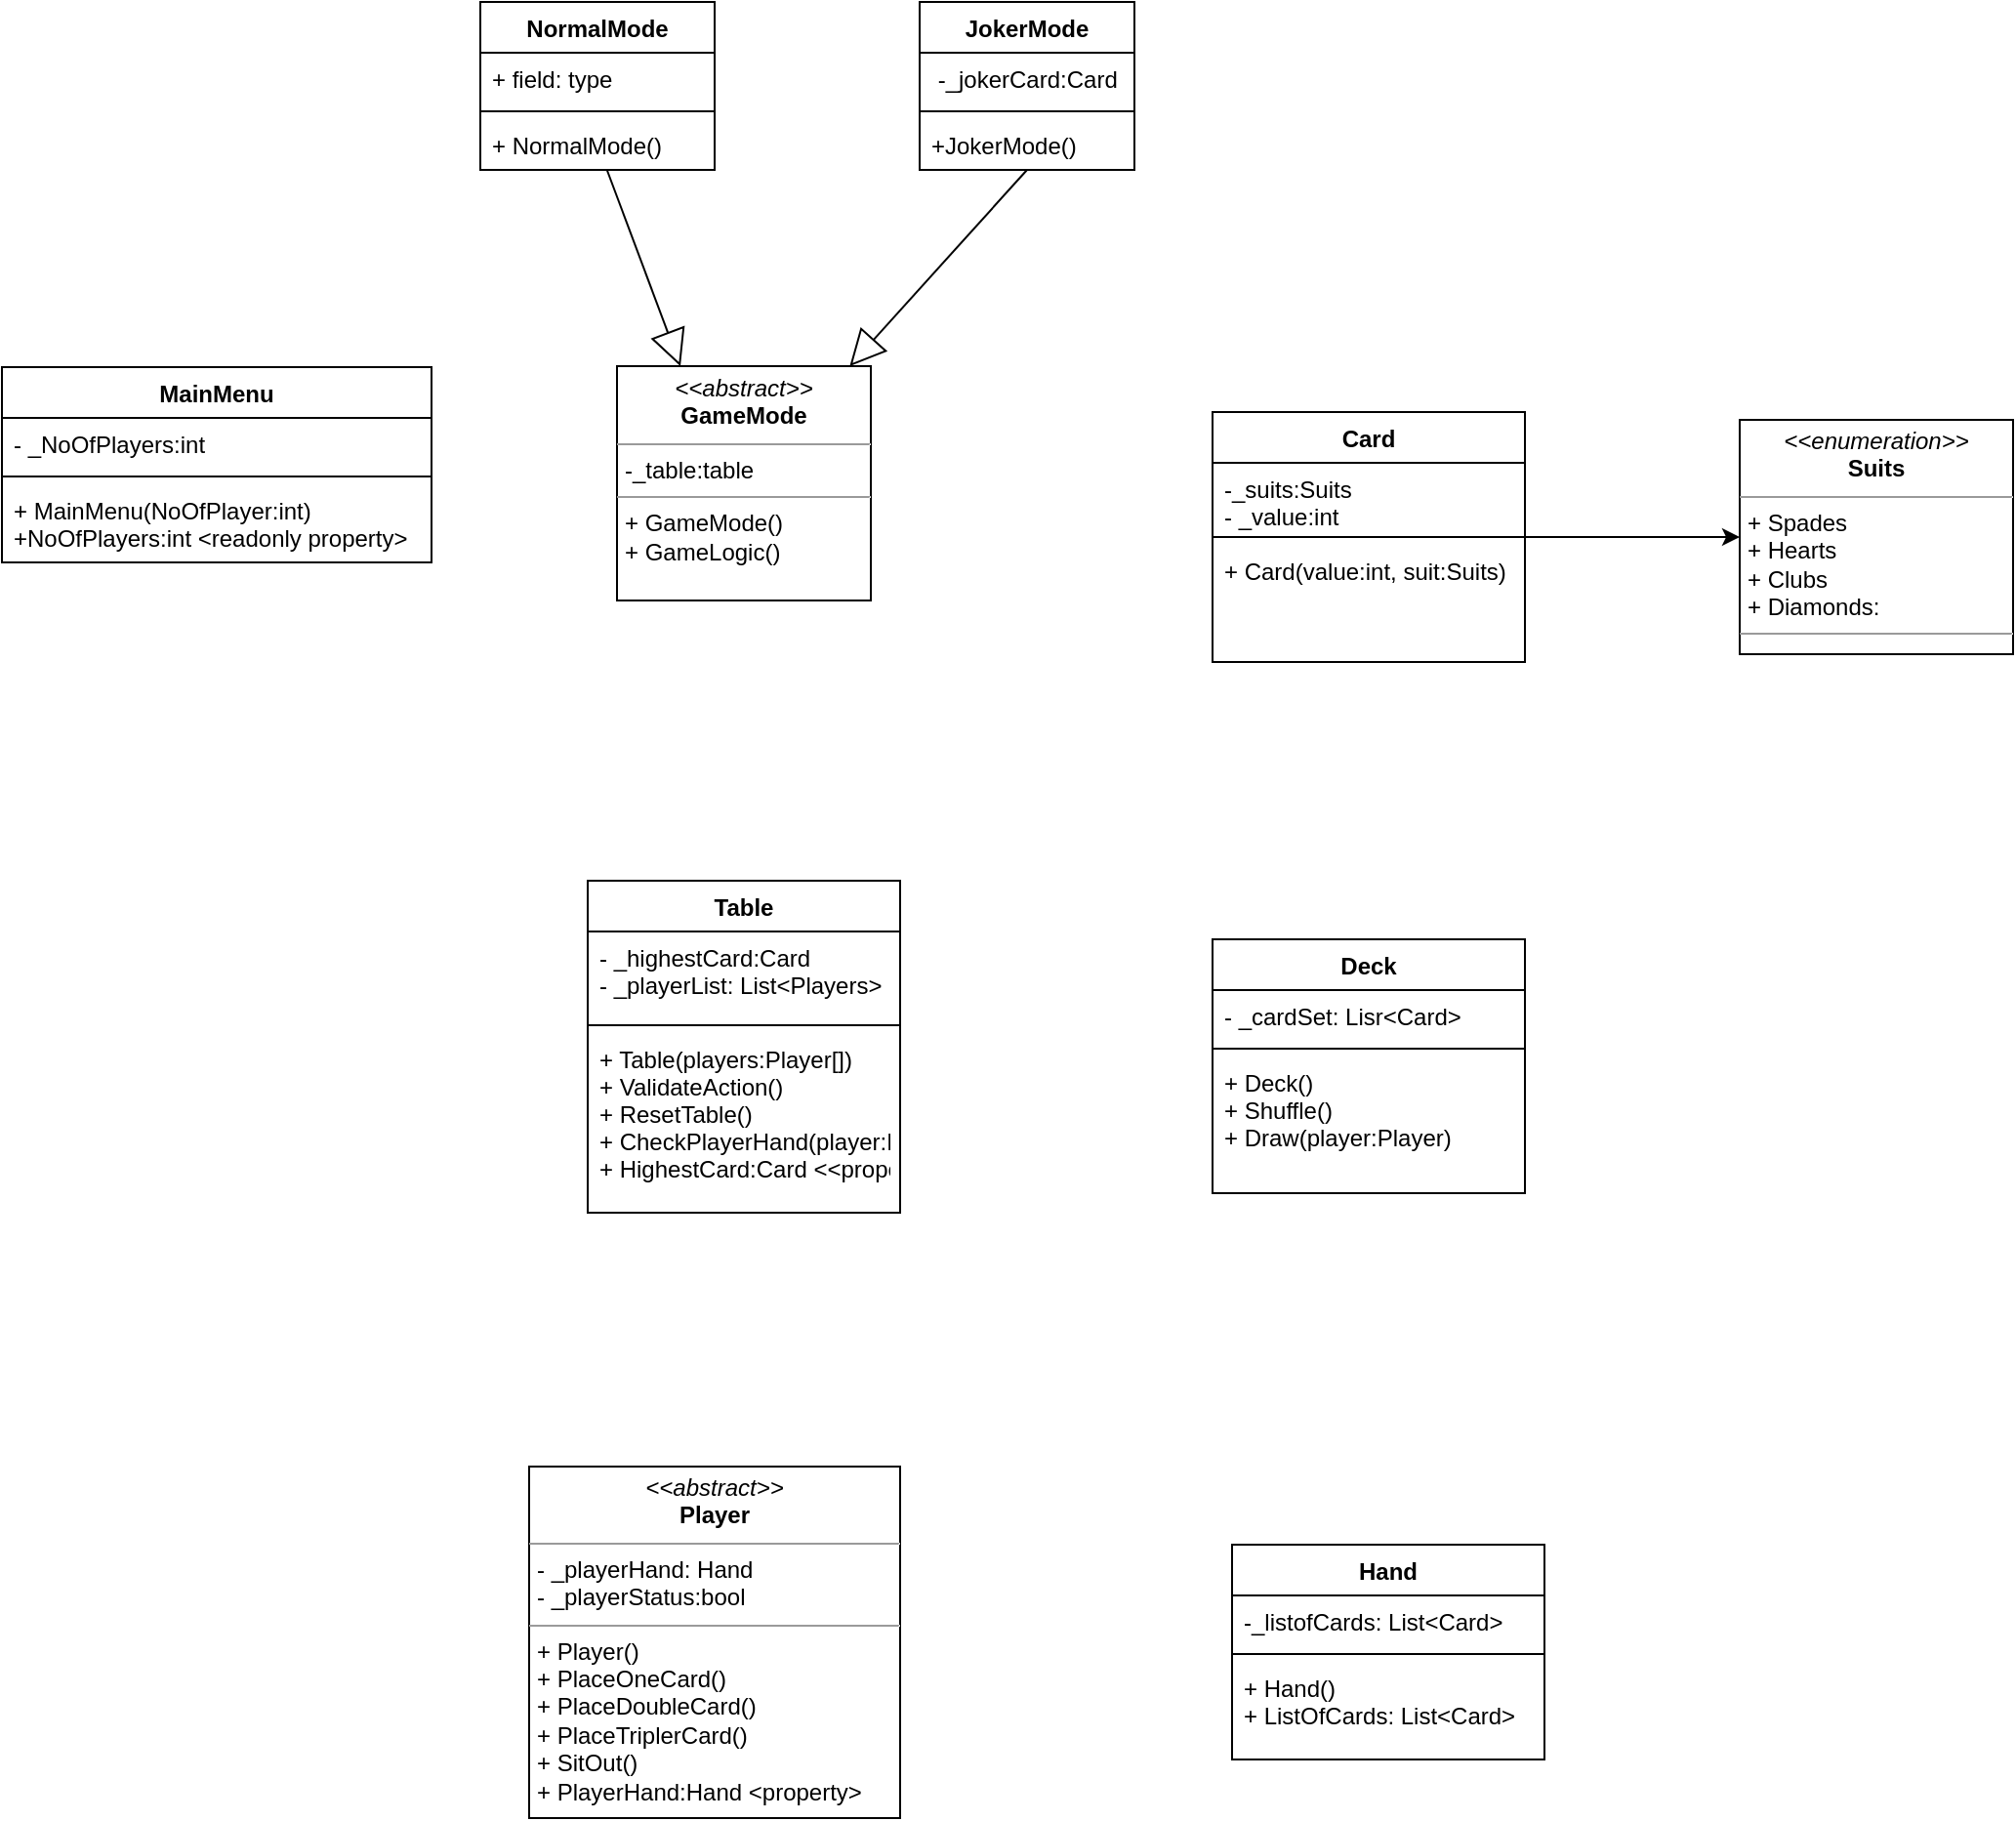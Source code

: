 <mxfile version="12.1.3" type="github" pages="1">
  <diagram id="AUOvVh1_00nn_1LIGHaV" name="Page-1">
    <mxGraphModel dx="1280" dy="660" grid="1" gridSize="10" guides="1" tooltips="1" connect="1" arrows="1" fold="1" page="1" pageScale="1" pageWidth="1100" pageHeight="850" math="0" shadow="0">
      <root>
        <mxCell id="0"/>
        <mxCell id="1" parent="0"/>
        <mxCell id="rCFci73cA3xN7o4rIOeo-2" value="MainMenu" style="swimlane;fontStyle=1;align=center;verticalAlign=top;childLayout=stackLayout;horizontal=1;startSize=26;horizontalStack=0;resizeParent=1;resizeParentMax=0;resizeLast=0;collapsible=1;marginBottom=0;" vertex="1" parent="1">
          <mxGeometry x="30" y="277" width="220" height="100" as="geometry"/>
        </mxCell>
        <mxCell id="rCFci73cA3xN7o4rIOeo-3" value="- _NoOfPlayers:int" style="text;strokeColor=none;fillColor=none;align=left;verticalAlign=top;spacingLeft=4;spacingRight=4;overflow=hidden;rotatable=0;points=[[0,0.5],[1,0.5]];portConstraint=eastwest;" vertex="1" parent="rCFci73cA3xN7o4rIOeo-2">
          <mxGeometry y="26" width="220" height="26" as="geometry"/>
        </mxCell>
        <mxCell id="rCFci73cA3xN7o4rIOeo-4" value="" style="line;strokeWidth=1;fillColor=none;align=left;verticalAlign=middle;spacingTop=-1;spacingLeft=3;spacingRight=3;rotatable=0;labelPosition=right;points=[];portConstraint=eastwest;" vertex="1" parent="rCFci73cA3xN7o4rIOeo-2">
          <mxGeometry y="52" width="220" height="8" as="geometry"/>
        </mxCell>
        <mxCell id="rCFci73cA3xN7o4rIOeo-5" value="+ MainMenu(NoOfPlayer:int)&#xa;+NoOfPlayers:int &lt;readonly property&gt;&#xa;" style="text;strokeColor=none;fillColor=none;align=left;verticalAlign=top;spacingLeft=4;spacingRight=4;overflow=hidden;rotatable=0;points=[[0,0.5],[1,0.5]];portConstraint=eastwest;" vertex="1" parent="rCFci73cA3xN7o4rIOeo-2">
          <mxGeometry y="60" width="220" height="40" as="geometry"/>
        </mxCell>
        <mxCell id="rCFci73cA3xN7o4rIOeo-6" value="NormalMode" style="swimlane;fontStyle=1;align=center;verticalAlign=top;childLayout=stackLayout;horizontal=1;startSize=26;horizontalStack=0;resizeParent=1;resizeParentMax=0;resizeLast=0;collapsible=1;marginBottom=0;" vertex="1" parent="1">
          <mxGeometry x="275" y="90" width="120" height="86" as="geometry"/>
        </mxCell>
        <mxCell id="rCFci73cA3xN7o4rIOeo-7" value="+ field: type" style="text;strokeColor=none;fillColor=none;align=left;verticalAlign=top;spacingLeft=4;spacingRight=4;overflow=hidden;rotatable=0;points=[[0,0.5],[1,0.5]];portConstraint=eastwest;" vertex="1" parent="rCFci73cA3xN7o4rIOeo-6">
          <mxGeometry y="26" width="120" height="26" as="geometry"/>
        </mxCell>
        <mxCell id="rCFci73cA3xN7o4rIOeo-8" value="" style="line;strokeWidth=1;fillColor=none;align=left;verticalAlign=middle;spacingTop=-1;spacingLeft=3;spacingRight=3;rotatable=0;labelPosition=right;points=[];portConstraint=eastwest;" vertex="1" parent="rCFci73cA3xN7o4rIOeo-6">
          <mxGeometry y="52" width="120" height="8" as="geometry"/>
        </mxCell>
        <mxCell id="rCFci73cA3xN7o4rIOeo-9" value="+ NormalMode()" style="text;strokeColor=none;fillColor=none;align=left;verticalAlign=top;spacingLeft=4;spacingRight=4;overflow=hidden;rotatable=0;points=[[0,0.5],[1,0.5]];portConstraint=eastwest;" vertex="1" parent="rCFci73cA3xN7o4rIOeo-6">
          <mxGeometry y="60" width="120" height="26" as="geometry"/>
        </mxCell>
        <mxCell id="rCFci73cA3xN7o4rIOeo-10" value="JokerMode" style="swimlane;fontStyle=1;align=center;verticalAlign=top;childLayout=stackLayout;horizontal=1;startSize=26;horizontalStack=0;resizeParent=1;resizeParentMax=0;resizeLast=0;collapsible=1;marginBottom=0;" vertex="1" parent="1">
          <mxGeometry x="500" y="90" width="110" height="86" as="geometry"/>
        </mxCell>
        <mxCell id="rCFci73cA3xN7o4rIOeo-11" value=" -_jokerCard:Card" style="text;strokeColor=none;fillColor=none;align=left;verticalAlign=top;spacingLeft=4;spacingRight=4;overflow=hidden;rotatable=0;points=[[0,0.5],[1,0.5]];portConstraint=eastwest;" vertex="1" parent="rCFci73cA3xN7o4rIOeo-10">
          <mxGeometry y="26" width="110" height="26" as="geometry"/>
        </mxCell>
        <mxCell id="rCFci73cA3xN7o4rIOeo-12" value="" style="line;strokeWidth=1;fillColor=none;align=left;verticalAlign=middle;spacingTop=-1;spacingLeft=3;spacingRight=3;rotatable=0;labelPosition=right;points=[];portConstraint=eastwest;" vertex="1" parent="rCFci73cA3xN7o4rIOeo-10">
          <mxGeometry y="52" width="110" height="8" as="geometry"/>
        </mxCell>
        <mxCell id="rCFci73cA3xN7o4rIOeo-13" value="+JokerMode()" style="text;strokeColor=none;fillColor=none;align=left;verticalAlign=top;spacingLeft=4;spacingRight=4;overflow=hidden;rotatable=0;points=[[0,0.5],[1,0.5]];portConstraint=eastwest;" vertex="1" parent="rCFci73cA3xN7o4rIOeo-10">
          <mxGeometry y="60" width="110" height="26" as="geometry"/>
        </mxCell>
        <mxCell id="rCFci73cA3xN7o4rIOeo-18" value="Table" style="swimlane;fontStyle=1;align=center;verticalAlign=top;childLayout=stackLayout;horizontal=1;startSize=26;horizontalStack=0;resizeParent=1;resizeParentMax=0;resizeLast=0;collapsible=1;marginBottom=0;" vertex="1" parent="1">
          <mxGeometry x="330" y="540" width="160" height="170" as="geometry"/>
        </mxCell>
        <mxCell id="rCFci73cA3xN7o4rIOeo-19" value="- _highestCard:Card&#xa;- _playerList: List&lt;Players&gt;&#xa;" style="text;strokeColor=none;fillColor=none;align=left;verticalAlign=top;spacingLeft=4;spacingRight=4;overflow=hidden;rotatable=0;points=[[0,0.5],[1,0.5]];portConstraint=eastwest;" vertex="1" parent="rCFci73cA3xN7o4rIOeo-18">
          <mxGeometry y="26" width="160" height="44" as="geometry"/>
        </mxCell>
        <mxCell id="rCFci73cA3xN7o4rIOeo-20" value="" style="line;strokeWidth=1;fillColor=none;align=left;verticalAlign=middle;spacingTop=-1;spacingLeft=3;spacingRight=3;rotatable=0;labelPosition=right;points=[];portConstraint=eastwest;" vertex="1" parent="rCFci73cA3xN7o4rIOeo-18">
          <mxGeometry y="70" width="160" height="8" as="geometry"/>
        </mxCell>
        <mxCell id="rCFci73cA3xN7o4rIOeo-21" value="+ Table(players:Player[])&#xa;+ ValidateAction()&#xa;+ ResetTable()&#xa;+ CheckPlayerHand(player:Player)&#xa;+ HighestCard:Card &lt;&lt;property&gt;&gt;" style="text;strokeColor=none;fillColor=none;align=left;verticalAlign=top;spacingLeft=4;spacingRight=4;overflow=hidden;rotatable=0;points=[[0,0.5],[1,0.5]];portConstraint=eastwest;" vertex="1" parent="rCFci73cA3xN7o4rIOeo-18">
          <mxGeometry y="78" width="160" height="92" as="geometry"/>
        </mxCell>
        <mxCell id="rCFci73cA3xN7o4rIOeo-51" value="&lt;p style=&quot;margin: 0px ; margin-top: 4px ; text-align: center&quot;&gt;&lt;i&gt;&amp;lt;&amp;lt;abstract&amp;gt;&amp;gt;&lt;/i&gt;&lt;br&gt;&lt;b&gt;Player&lt;/b&gt;&lt;/p&gt;&lt;hr size=&quot;1&quot;&gt;&lt;p style=&quot;margin: 0px ; margin-left: 4px&quot;&gt;- _playerHand: Hand&lt;/p&gt;&lt;p style=&quot;margin: 0px ; margin-left: 4px&quot;&gt;- _playerStatus:bool&lt;br&gt;&lt;/p&gt;&lt;hr size=&quot;1&quot;&gt;&lt;p style=&quot;margin: 0px ; margin-left: 4px&quot;&gt;+ Player()&lt;br&gt;+ PlaceOneCard()&lt;/p&gt;&lt;p style=&quot;margin: 0px ; margin-left: 4px&quot;&gt;+ PlaceDoubleCard()&lt;/p&gt;&lt;p style=&quot;margin: 0px ; margin-left: 4px&quot;&gt;+ PlaceTriplerCard()&lt;/p&gt;&lt;p style=&quot;margin: 0px ; margin-left: 4px&quot;&gt;+ SitOut()&lt;/p&gt;&lt;p style=&quot;margin: 0px ; margin-left: 4px&quot;&gt;+ PlayerHand:Hand &amp;lt;property&amp;gt;&lt;br&gt;&lt;/p&gt;" style="verticalAlign=top;align=left;overflow=fill;fontSize=12;fontFamily=Helvetica;html=1;glass=0;" vertex="1" parent="1">
          <mxGeometry x="300" y="840" width="190" height="180" as="geometry"/>
        </mxCell>
        <mxCell id="rCFci73cA3xN7o4rIOeo-52" value="&lt;p style=&quot;margin: 0px ; margin-top: 4px ; text-align: center&quot;&gt;&lt;i&gt;&amp;lt;&amp;lt;abstract&amp;gt;&amp;gt;&lt;/i&gt;&lt;br&gt;&lt;b&gt;GameMode&lt;/b&gt;&lt;/p&gt;&lt;hr size=&quot;1&quot;&gt;&lt;p style=&quot;margin: 0px ; margin-left: 4px&quot;&gt;-_table:table&lt;br&gt;&lt;/p&gt;&lt;hr size=&quot;1&quot;&gt;&lt;p style=&quot;margin: 0px ; margin-left: 4px&quot;&gt;+ GameMode()&lt;/p&gt;&lt;p style=&quot;margin: 0px ; margin-left: 4px&quot;&gt;+ GameLogic()&lt;br&gt;&lt;/p&gt;" style="verticalAlign=top;align=left;overflow=fill;fontSize=12;fontFamily=Helvetica;html=1;glass=0;" vertex="1" parent="1">
          <mxGeometry x="345" y="276.5" width="130" height="120" as="geometry"/>
        </mxCell>
        <mxCell id="rCFci73cA3xN7o4rIOeo-53" value="Deck" style="swimlane;fontStyle=1;align=center;verticalAlign=top;childLayout=stackLayout;horizontal=1;startSize=26;horizontalStack=0;resizeParent=1;resizeParentMax=0;resizeLast=0;collapsible=1;marginBottom=0;glass=0;fontSize=12;" vertex="1" parent="1">
          <mxGeometry x="650" y="570" width="160" height="130" as="geometry"/>
        </mxCell>
        <mxCell id="rCFci73cA3xN7o4rIOeo-54" value="- _cardSet: Lisr&lt;Card&gt;" style="text;strokeColor=none;fillColor=none;align=left;verticalAlign=top;spacingLeft=4;spacingRight=4;overflow=hidden;rotatable=0;points=[[0,0.5],[1,0.5]];portConstraint=eastwest;" vertex="1" parent="rCFci73cA3xN7o4rIOeo-53">
          <mxGeometry y="26" width="160" height="26" as="geometry"/>
        </mxCell>
        <mxCell id="rCFci73cA3xN7o4rIOeo-55" value="" style="line;strokeWidth=1;fillColor=none;align=left;verticalAlign=middle;spacingTop=-1;spacingLeft=3;spacingRight=3;rotatable=0;labelPosition=right;points=[];portConstraint=eastwest;" vertex="1" parent="rCFci73cA3xN7o4rIOeo-53">
          <mxGeometry y="52" width="160" height="8" as="geometry"/>
        </mxCell>
        <mxCell id="rCFci73cA3xN7o4rIOeo-56" value="+ Deck()&#xa;+ Shuffle()&#xa;+ Draw(player:Player)&#xa;" style="text;strokeColor=none;fillColor=none;align=left;verticalAlign=top;spacingLeft=4;spacingRight=4;overflow=hidden;rotatable=0;points=[[0,0.5],[1,0.5]];portConstraint=eastwest;" vertex="1" parent="rCFci73cA3xN7o4rIOeo-53">
          <mxGeometry y="60" width="160" height="70" as="geometry"/>
        </mxCell>
        <mxCell id="rCFci73cA3xN7o4rIOeo-82" value="" style="edgeStyle=orthogonalEdgeStyle;rounded=0;orthogonalLoop=1;jettySize=auto;html=1;fontSize=12;entryX=0;entryY=0.5;entryDx=0;entryDy=0;" edge="1" parent="1" source="rCFci73cA3xN7o4rIOeo-57" target="rCFci73cA3xN7o4rIOeo-65">
          <mxGeometry relative="1" as="geometry">
            <mxPoint x="920" y="494" as="targetPoint"/>
          </mxGeometry>
        </mxCell>
        <mxCell id="rCFci73cA3xN7o4rIOeo-57" value="Card" style="swimlane;fontStyle=1;align=center;verticalAlign=top;childLayout=stackLayout;horizontal=1;startSize=26;horizontalStack=0;resizeParent=1;resizeParentMax=0;resizeLast=0;collapsible=1;marginBottom=0;glass=0;fontSize=12;" vertex="1" parent="1">
          <mxGeometry x="650" y="300" width="160" height="128" as="geometry"/>
        </mxCell>
        <mxCell id="rCFci73cA3xN7o4rIOeo-58" value="-_suits:Suits&#xa;- _value:int&#xa;" style="text;strokeColor=none;fillColor=none;align=left;verticalAlign=top;spacingLeft=4;spacingRight=4;overflow=hidden;rotatable=0;points=[[0,0.5],[1,0.5]];portConstraint=eastwest;" vertex="1" parent="rCFci73cA3xN7o4rIOeo-57">
          <mxGeometry y="26" width="160" height="34" as="geometry"/>
        </mxCell>
        <mxCell id="rCFci73cA3xN7o4rIOeo-59" value="" style="line;strokeWidth=1;fillColor=none;align=left;verticalAlign=middle;spacingTop=-1;spacingLeft=3;spacingRight=3;rotatable=0;labelPosition=right;points=[];portConstraint=eastwest;" vertex="1" parent="rCFci73cA3xN7o4rIOeo-57">
          <mxGeometry y="60" width="160" height="8" as="geometry"/>
        </mxCell>
        <mxCell id="rCFci73cA3xN7o4rIOeo-60" value="+ Card(value:int, suit:Suits)" style="text;strokeColor=none;fillColor=none;align=left;verticalAlign=top;spacingLeft=4;spacingRight=4;overflow=hidden;rotatable=0;points=[[0,0.5],[1,0.5]];portConstraint=eastwest;" vertex="1" parent="rCFci73cA3xN7o4rIOeo-57">
          <mxGeometry y="68" width="160" height="60" as="geometry"/>
        </mxCell>
        <mxCell id="rCFci73cA3xN7o4rIOeo-65" value="&lt;p style=&quot;margin: 0px ; margin-top: 4px ; text-align: center&quot;&gt;&lt;i&gt;&amp;lt;&amp;lt;enumeration&amp;gt;&amp;gt;&lt;/i&gt;&lt;br&gt;&lt;b&gt;Suits&lt;/b&gt;&lt;/p&gt;&lt;hr size=&quot;1&quot;&gt;&lt;p style=&quot;margin: 0px ; margin-left: 4px&quot;&gt;+ Spades&lt;/p&gt;&lt;p style=&quot;margin: 0px ; margin-left: 4px&quot;&gt;+ Hearts&lt;/p&gt;&lt;p style=&quot;margin: 0px ; margin-left: 4px&quot;&gt;+ Clubs&lt;/p&gt;&lt;p style=&quot;margin: 0px ; margin-left: 4px&quot;&gt;+ Diamonds:&lt;br&gt;&lt;/p&gt;&lt;hr size=&quot;1&quot;&gt;&lt;p style=&quot;margin: 0px ; margin-left: 4px&quot;&gt;&lt;br&gt;&lt;/p&gt;" style="verticalAlign=top;align=left;overflow=fill;fontSize=12;fontFamily=Helvetica;html=1;glass=0;" vertex="1" parent="1">
          <mxGeometry x="920" y="304" width="140" height="120" as="geometry"/>
        </mxCell>
        <mxCell id="rCFci73cA3xN7o4rIOeo-66" value="Hand" style="swimlane;fontStyle=1;align=center;verticalAlign=top;childLayout=stackLayout;horizontal=1;startSize=26;horizontalStack=0;resizeParent=1;resizeParentMax=0;resizeLast=0;collapsible=1;marginBottom=0;glass=0;fontSize=12;" vertex="1" parent="1">
          <mxGeometry x="660" y="880" width="160" height="110" as="geometry"/>
        </mxCell>
        <mxCell id="rCFci73cA3xN7o4rIOeo-67" value="-_listofCards: List&lt;Card&gt;" style="text;strokeColor=none;fillColor=none;align=left;verticalAlign=top;spacingLeft=4;spacingRight=4;overflow=hidden;rotatable=0;points=[[0,0.5],[1,0.5]];portConstraint=eastwest;" vertex="1" parent="rCFci73cA3xN7o4rIOeo-66">
          <mxGeometry y="26" width="160" height="26" as="geometry"/>
        </mxCell>
        <mxCell id="rCFci73cA3xN7o4rIOeo-68" value="" style="line;strokeWidth=1;fillColor=none;align=left;verticalAlign=middle;spacingTop=-1;spacingLeft=3;spacingRight=3;rotatable=0;labelPosition=right;points=[];portConstraint=eastwest;" vertex="1" parent="rCFci73cA3xN7o4rIOeo-66">
          <mxGeometry y="52" width="160" height="8" as="geometry"/>
        </mxCell>
        <mxCell id="rCFci73cA3xN7o4rIOeo-69" value="+ Hand()&#xa;+ ListOfCards: List&lt;Card&gt;" style="text;strokeColor=none;fillColor=none;align=left;verticalAlign=top;spacingLeft=4;spacingRight=4;overflow=hidden;rotatable=0;points=[[0,0.5],[1,0.5]];portConstraint=eastwest;" vertex="1" parent="rCFci73cA3xN7o4rIOeo-66">
          <mxGeometry y="60" width="160" height="50" as="geometry"/>
        </mxCell>
        <mxCell id="rCFci73cA3xN7o4rIOeo-91" value="" style="endArrow=block;endSize=16;endFill=0;html=1;fontSize=12;entryX=0.25;entryY=0;entryDx=0;entryDy=0;" edge="1" parent="1" source="rCFci73cA3xN7o4rIOeo-9" target="rCFci73cA3xN7o4rIOeo-52">
          <mxGeometry width="160" relative="1" as="geometry">
            <mxPoint x="140" y="450" as="sourcePoint"/>
            <mxPoint x="300" y="450" as="targetPoint"/>
          </mxGeometry>
        </mxCell>
        <mxCell id="rCFci73cA3xN7o4rIOeo-92" value="" style="endArrow=block;endSize=16;endFill=0;html=1;fontSize=12;exitX=0.5;exitY=1;exitDx=0;exitDy=0;" edge="1" parent="1" source="rCFci73cA3xN7o4rIOeo-10" target="rCFci73cA3xN7o4rIOeo-52">
          <mxGeometry width="160" relative="1" as="geometry">
            <mxPoint x="481.368" y="176.0" as="sourcePoint"/>
            <mxPoint x="519" y="276.5" as="targetPoint"/>
          </mxGeometry>
        </mxCell>
      </root>
    </mxGraphModel>
  </diagram>
</mxfile>
